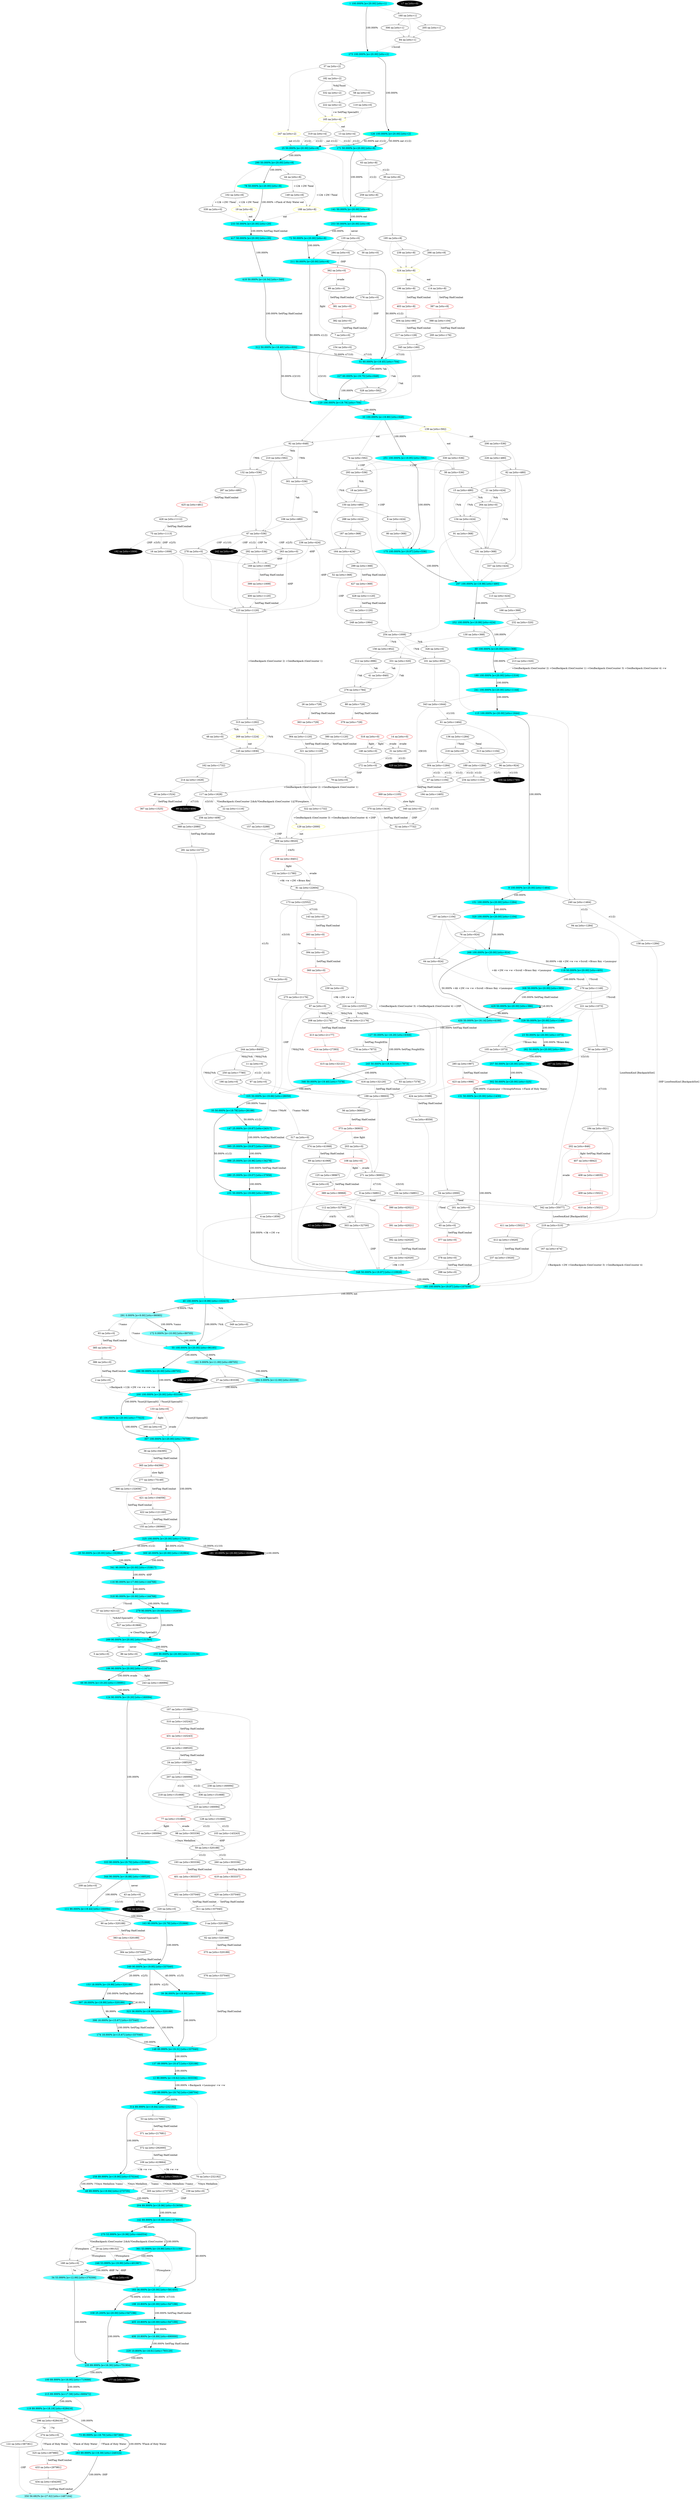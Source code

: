 digraph g {
  "A1" [style=filled fillcolor="#00ffff"label="1 100.000% [e=20.00] [stts=1]" color=grey];
  "A2" [style=filled fillcolor="white"label="2 na [stts=0]" ];
  "A3" [style=filled fillcolor="white"label="3 na [stts=320188]" ];
  "A4" [style=filled fillcolor="white"label="4 na [stts=1856]" ];
  "A5" [style=filled fillcolor="white"label="5 na [stts=0]" ];
  "A6" [style=filled fillcolor="white"label="6 na [stts=424]" ];
  "A7" [style=filled fillcolor="white"label="7 na [stts=0]" ];
  "A8" [style=filled fillcolor="#00ffff"label="8 100.000% [e=20.00] [stts=1464]" color=grey];
  "A9" [style=filled fillcolor="white"label="9 na [stts=34801]" ];
  "A10" [style=filled fillcolor="white"label="10 na [stts=160094]" ];
  "A11" [style=filled fillcolor="white"label="11 na [stts=0]" ];
  "A12" [style=filled fillcolor="#04ffff"label="12 89.999% [e=19.62] [stts=303336]" color=grey];
  "A13" [style=filled fillcolor="white"label="13 na [stts=4]" ];
  "A14" [style=filled fillcolor="white"label="14 na [stts=0]" color=red];
  "A15" [style=filled fillcolor="white"label="15 na [stts=480]" ];
  "A16" [style=filled fillcolor="white"label="16 na [stts=1008]" ];
  "A17" [style=filled fillcolor="black"label="17 na [stts=0]" style=filled fontcolor=white];
  "A18" [style=filled fillcolor="white"label="18 na [stts=0]" ];
  "A19" [style=filled fillcolor="white"label="19 na [stts=8]" color=yellow style=filled];
  "A20" [style=filled fillcolor="#00ffff"label="20 50.000% [e=20.00] [stts=162864]" color=grey];
  "A21" [style=filled fillcolor="white"label="21 na [stts=424]" ];
  "A22" [style=filled fillcolor="white"label="22 na [stts=1116]" ];
  "A23" [style=filled fillcolor="#00ffff"label="23 50.000% [e=20.00] [stts=1073]" color=grey];
  "A24" [style=filled fillcolor="white"label="24 na [stts=168520]" ];
  "A25" [style=filled fillcolor="#00ffff"label="25 50.000% [e=20.00] [stts=8]" color=grey];
  "A27" [style=filled fillcolor="white"label="27 na [stts=83339]" ];
  "A28" [style=filled fillcolor="white"label="28 na [stts=0]" ];
  "A29" [style=filled fillcolor="white"label="29 na [stts=99152]" ];
  "A30" [style=filled fillcolor="white"label="30 na [stts=0]" ];
  "A31" [style=filled fillcolor="white"label="31 na [stts=0]" ];
  "A32" [style=filled fillcolor="white"label="32 na [stts=7732]" ];
  "A33" [style=filled fillcolor="#01ffff"label="33 100.000% [e=19.90] [stts=648]" color=grey];
  "A34" [style=filled fillcolor="#59ffff"label="34 53.999% [e=12.99] [stts=376306]" color=grey];
  "A35" [style=filled fillcolor="#02ffff"label="35 50.000% [e=19.78] [stts=26188]" color=grey];
  "A37" [style=filled fillcolor="white"label="37 na [stts=2]" ];
  "A38" [style=filled fillcolor="white"label="38 na [stts=536]" ];
  "A39" [style=filled fillcolor="#00ffff"label="39 36.000% [e=19.99] [stts=320188]" color=grey];
  "A40" [style=filled fillcolor="#00ffff"label="40 100.000% [e=19.99] [stts=102415]" color=grey];
  "A41" [style=filled fillcolor="white"label="41 na [stts=840]" ];
  "A42" [style=filled fillcolor="black"label="42 na [stts=30600]" style=filled fontcolor=white];
  "A43" [style=filled fillcolor="white"label="43 na [stts=0]" ];
  "A44" [style=filled fillcolor="white"label="44 na [stts=8]" ];
  "A45" [style=filled fillcolor="#00ffff"label="45 100.000% [e=20.00] [stts=77023]" color=grey];
  "A48" [style=filled fillcolor="white"label="48 na [stts=0]" ];
  "A49" [style=filled fillcolor="#00ffff"label="49 89.999% [e=19.94] [stts=273735]" color=grey];
  "A50" [style=filled fillcolor="white"label="50 na [stts=997]" ];
  "A51" [style=filled fillcolor="#06ffff"label="51 60.000% [e=19.45] [stts=704]" color=grey];
  "A52" [style=filled fillcolor="white"label="52 na [stts=368]" ];
  "A54" [style=filled fillcolor="white"label="54 na [stts=2000]" ];
  "A55" [style=filled fillcolor="#00ffff"label="55 100.000% [e=20.00] [stts=96185]" color=grey];
  "A57" [style=filled fillcolor="white"label="57 na [stts=42112]" ];
  "A58" [style=filled fillcolor="white"label="58 na [stts=0]" ];
  "A59" [style=filled fillcolor="white"label="59 na [stts=320188]" ];
  "A60" [style=filled fillcolor="white"label="60 na [stts=21176]" ];
  "A61" [style=filled fillcolor="white"label="61 na [stts=1464]" ];
  "A63" [style=filled fillcolor="white"label="63 na [stts=8]" ];
  "A64" [style=filled fillcolor="white"label="64 na [stts=924]" ];
  "A66" [style=filled fillcolor="#0affff"label="66 90.000% [e=19.20] [stts=139991]" color=grey];
  "A67" [style=filled fillcolor="white"label="67 na [stts=536]" ];
  "A68" [style=filled fillcolor="#00ffff"label="68 100.000% [e=20.00] [stts=368]" color=grey];
  "A69" [style=filled fillcolor="white"label="69 na [stts=41068]" ];
  "A70" [style=filled fillcolor="white"label="70 na [stts=232192]" ];
  "A71" [style=filled fillcolor="white"label="71 na [stts=8559]" ];
  "A72" [style=filled fillcolor="#00ffff"label="72 50.000% [e=20.00] [stts=8]" color=grey];
  "A73" [style=filled fillcolor="#0fffff"label="73 89.999% [e=18.79] [stts=587360]" color=grey];
  "A74" [style=filled fillcolor="white"label="74 na [stts=592]" ];
  "A75" [style=filled fillcolor="white"label="75 na [stts=1113]" ];
  "A76" [style=filled fillcolor="white"label="76 na [stts=924]" ];
  "A77" [style=filled fillcolor="white"label="77 na [stts=151669]" color=red];
  "A78" [style=filled fillcolor="#00ffff"label="78 50.000% [e=20.00] [stts=8]" color=yellow];
  "A79" [style=filled fillcolor="white"label="79 na [stts=0]" ];
  "A80" [style=filled fillcolor="white"label="80 na [stts=368]" ];
  "A81" [style=filled fillcolor="white"label="81 na [stts=22604]" ];
  "A82" [style=filled fillcolor="white"label="82 na [stts=480]" ];
  "A83" [style=filled fillcolor="white"label="83 na [stts=7378]" ];
  "A84" [style=filled fillcolor="white"label="84 na [stts=1]" ];
  "A85" [style=filled fillcolor="black"label="85 na [stts=0]" style=filled fontcolor=white];
  "A86" [style=filled fillcolor="white"label="86 na [stts=0]" ];
  "A87" [style=filled fillcolor="white"label="87 na [stts=0]" ];
  "A91" [style=filled fillcolor="white"label="91 na [stts=368]" ];
  "A92" [style=filled fillcolor="white"label="92 na [stts=648]" ];
  "A94" [style=filled fillcolor="white"label="94 na [stts=1284]" ];
  "A95" [style=filled fillcolor="white"label="95 na [stts=8]" ];
  "A96" [style=filled fillcolor="white"label="96 na [stts=924]" ];
  "A97" [style=filled fillcolor="white"label="97 na [stts=0]" ];
  "A98" [style=filled fillcolor="white"label="98 na [stts=303336]" ];
  "A99" [style=filled fillcolor="black"label="99 na [stts=409]" style=filled fontcolor=white];
  "A100" [style=filled fillcolor="#26ffff"label="100 89.999% [e=16.95] [stts=710688]" color=grey];
  "A101" [style=filled fillcolor="white"label="101 na [stts=952]" ];
  "A102" [style=filled fillcolor="white"label="102 na [stts=8]" ];
  "A103" [style=filled fillcolor="white"label="103 na [stts=143243]" ];
  "A104" [style=filled fillcolor="white"label="104 na [stts=34801]" ];
  "A105" [style=filled fillcolor="white"label="105 na [stts=1073]" ];
  "A106" [style=filled fillcolor="white"label="106 na [stts=480]" ];
  "A107" [style=filled fillcolor="white"label="107 na [stts=151668]" ];
  "A108" [style=filled fillcolor="white"label="108 na [stts=0]" color=red];
  "A109" [style=filled fillcolor="white"label="109 na [stts=419664]" ];
  "A110" [style=filled fillcolor="white"label="110 na [stts=0]" ];
  "A111" [style=filled fillcolor="#07ffff"label="111 90.000% [e=19.44] [stts=160094]" color=grey];
  "A112" [style=filled fillcolor="white"label="112 na [stts=32700]" ];
  "A113" [style=filled fillcolor="white"label="113 na [stts=424]" ];
  "A115" [style=filled fillcolor="#00ffff"label="115 100.000% [e=20.00] [stts=1644]" color=grey];
  "A116" [style=filled fillcolor="#26ffff"label="116 90.000% [e=17.00] [stts=144768]" color=grey];
  "A117" [style=filled fillcolor="white"label="117 na [stts=1628]" ];
  "A118" [style=filled fillcolor="#00ffff"label="118 50.000% [e=20.00] [stts=405]" color=grey];
  "A119" [style=filled fillcolor="#17ffff"label="119 89.999% [e=18.19] [stts=628416]" color=grey];
  "A120" [style=filled fillcolor="#02ffff"label="120 100.000% [e=19.79] [stts=704]" color=grey];
  "A121" [style=filled fillcolor="white"label="121 na [stts=1120]" ];
  "A122" [style=filled fillcolor="white"label="122 na [stts=587361]" ];
  "A123" [style=filled fillcolor="white"label="123 na [stts=1120]" ];
  "A124" [style=filled fillcolor="#0affff"label="124 90.000% [e=19.20] [stts=160094]" color=grey];
  "A126" [style=filled fillcolor="#00ffff"label="126 100.000% [e=20.00] [stts=2]" color=yellow];
  "A127" [style=filled fillcolor="#15ffff"label="127 50.000% [e=18.29] [stts=8368]" color=grey];
  "A128" [style=filled fillcolor="white"label="128 na [stts=151668]" ];
  "A129" [style=filled fillcolor="white"label="129 na [stts=2000]" color=yellow style=filled];
  "A130" [style=filled fillcolor="white"label="130 na [stts=368]" ];
  "A131" [style=filled fillcolor="#00ffff"label="131 50.000% [e=20.00] [stts=1430]" color=grey];
  "A132" [style=filled fillcolor="white"label="132 na [stts=536]" ];
  "A133" [style=filled fillcolor="white"label="133 na [stts=0]" color=red];
  "A134" [style=filled fillcolor="white"label="134 na [stts=424]" ];
  "A135" [style=filled fillcolor="white"label="135 na [stts=0]" ];
  "A136" [style=filled fillcolor="white"label="136 na [stts=1284]" ];
  "A137" [style=filled fillcolor="#06ffff"label="137 89.999% [e=19.47] [stts=320188]" color=grey];
  "A138" [style=filled fillcolor="white"label="138 na [stts=8401]" color=red];
  "A139" [style=filled fillcolor="white"label="139 na [stts=592]" color=yellow];
  "A140" [style=filled fillcolor="#03ffff"label="140 89.999% [e=19.74] [stts=246704]" color=grey];
  "A141" [style=filled fillcolor="#00ffff"label="141 50.000% [e=20.00] [stts=8]" color=yellow];
  "A142" [style=filled fillcolor="#00ffff"label="142 89.999% [e=19.98] [stts=478806]" color=grey];
  "A144" [style=filled fillcolor="black"label="144 na [stts=83340]" style=filled fontcolor=white];
  "A145" [style=filled fillcolor="white"label="145 na [stts=1836]" ];
  "A146" [style=filled fillcolor="white"label="146 na [stts=0]" ];
  "A148" [style=filled fillcolor="#08ffff"label="148 89.999% [e=19.31] [stts=337040]" color=grey];
  "A149" [style=filled fillcolor="white"label="149 na [stts=8]" ];
  "A150" [style=filled fillcolor="white"label="150 na [stts=480]" ];
  "A151" [style=filled fillcolor="#00ffff"label="151 100.000% [e=20.00] [stts=1284]" color=grey];
  "A152" [style=filled fillcolor="white"label="152 na [stts=11780]" ];
  "A154" [style=filled fillcolor="white"label="154 na [stts=0]" ];
  "A155" [style=filled fillcolor="white"label="155 na [stts=180960]" ];
  "A156" [style=filled fillcolor="white"label="156 na [stts=952]" ];
  "A157" [style=filled fillcolor="white"label="157 na [stts=3288]" ];
  "A158" [style=filled fillcolor="white"label="158 na [stts=1284]" ];
  "A159" [style=filled fillcolor="white"label="159 na [stts=0]" ];
  "A160" [style=filled fillcolor="white"label="160 na [stts=1]" ];
  "A161" [style=filled fillcolor="#72ffff"label="161 0.000% [e=11.00] [stts=89705]" color=grey];
  "A162" [style=filled fillcolor="white"label="162 na [stts=1732]" ];
  "A163" [style=filled fillcolor="#02ffff"label="163 90.000% [e=19.79] [stts=151668]" color=grey];
  "A164" [style=filled fillcolor="white"label="164 na [stts=424]" ];
  "A165" [style=filled fillcolor="white"label="165 na [stts=4]" color=yellow style=filled];
  "A166" [style=filled fillcolor="white"label="166 na [stts=368]" ];
  "A167" [style=filled fillcolor="white"label="167 na [stts=474]" ];
  "A168" [style=filled fillcolor="white"label="168 na [stts=0]" ];
  "A170" [style=filled fillcolor="white"label="170 na [stts=1149]" ];
  "A171" [style=filled fillcolor="#00ffff"label="171 50.000% [e=20.00] [stts=8]" color=grey];
  "A172" [style=filled fillcolor="#7fffff"label="172 0.000% [e=10.00] [stts=89705]" color=grey];
  "A173" [style=filled fillcolor="white"label="173 na [stts=22552]" ];
  "A174" [style=filled fillcolor="#37ffff"label="174 18.000% [e=15.67] [stts=337040]" color=grey];
  "A175" [style=filled fillcolor="#00ffff"label="175 100.000% [e=19.97] [stts=536]" color=grey];
  "A176" [style=filled fillcolor="white"label="176 na [stts=0]" ];
  "A177" [style=filled fillcolor="black"label="177 na [stts=710689]" style=filled fontcolor=white];
  "A178" [style=filled fillcolor="white"label="178 na [stts=7873]" ];
  "A179" [style=filled fillcolor="white"label="179 na [stts=0]" ];
  "A180" [style=filled fillcolor="#00ffff"label="180 100.000% [e=20.00] [stts=1316]" color=grey];
  "A181" [style=filled fillcolor="black"label="181 10.000% [e=20.00] [stts=162865]" style=filled fontcolor=white];
  "A182" [style=filled fillcolor="white"label="182 na [stts=2]" ];
  "A183" [style=filled fillcolor="#00ffff"label="183 36.000% [e=20.00] [stts=581450]" color=grey];
  "A184" [style=filled fillcolor="white"label="184 na [stts=921]" ];
  "A185" [style=filled fillcolor="#00ffff"label="185 100.000% [e=19.97] [stts=107039]" color=yellow style=filled];
  "A186" [style=filled fillcolor="#00ffff"label="186 90.000% [e=20.00] [stts=114714]" color=red];
  "A187" [style=filled fillcolor="white"label="187 na [stts=368]" ];
  "A188" [style=filled fillcolor="white"label="188 na [stts=8]" color=yellow];
  "A189" [style=filled fillcolor="white"label="189 na [stts=1284]" ];
  "A190" [style=filled fillcolor="white"label="190 na [stts=0]" ];
  "A191" [style=filled fillcolor="white"label="191 na [stts=368]" ];
  "A192" [style=filled fillcolor="black"label="192 na [stts=1009]" style=filled fontcolor=white];
  "A194" [style=filled fillcolor="white"label="194 na [stts=1465]" ];
  "A195" [style=filled fillcolor="white"label="195 na [stts=8]" ];
  "A197" [style=filled fillcolor="white"label="197 na [stts=1104]" ];
  "A199" [style=filled fillcolor="white"label="199 na [stts=39003]" ];
  "A200" [style=filled fillcolor="#00ffff"label="200 100.000% [e=20.00] [stts=83339]" color=grey];
  "A201" [style=filled fillcolor="white"label="201 na [stts=0]" ];
  "A203" [style=filled fillcolor="white"label="203 na [stts=0]" ];
  "A204" [style=filled fillcolor="#00ffff"label="204 89.999% [e=19.96] [stts=513058]" color=yellow];
  "A205" [style=filled fillcolor="white"label="205 na [stts=1]" ];
  "A206" [style=filled fillcolor="white"label="206 na [stts=536]" ];
  "A207" [style=filled fillcolor="white"label="207 na [stts=160094]" ];
  "A209" [style=filled fillcolor="white"label="209 na [stts=0]" ];
  "A210" [style=filled fillcolor="white"label="210 na [stts=592]" ];
  "A211" [style=filled fillcolor="#00ffff"label="211 50.000% [e=20.00] [stts=8]" color=grey];
  "A212" [style=filled fillcolor="white"label="212 na [stts=896]" ];
  "A213" [style=filled fillcolor="white"label="213 na [stts=320]" ];
  "A214" [style=filled fillcolor="white"label="214 na [stts=1628]" ];
  "A215" [style=filled fillcolor="#1effff"label="215 89.999% [e=17.58] [stts=669472]" color=grey];
  "A216" [style=filled fillcolor="white"label="216 na [stts=0]" ];
  "A217" [style=filled fillcolor="white"label="217 na [stts=128]" ];
  "A218" [style=filled fillcolor="white"label="218 na [stts=151668]" ];
  "A219" [style=filled fillcolor="white"label="219 na [stts=510]" ];
  "A220" [style=filled fillcolor="white"label="220 na [stts=0]" ];
  "A221" [style=filled fillcolor="white"label="221 na [stts=1073]" ];
  "A222" [style=filled fillcolor="white"label="222 na [stts=2]" ];
  "A223" [style=filled fillcolor="white"label="223 na [stts=160094]" ];
  "A224" [style=filled fillcolor="white"label="224 na [stts=22552]" ];
  "A225" [style=filled fillcolor="#00ffff"label="225 100.000% [e=20.00] [stts=171912]" color=grey];
  "A226" [style=filled fillcolor="white"label="226 na [stts=480]" ];
  "A227" [style=filled fillcolor="#03ffff"label="227 60.000% [e=19.75] [stts=648]" color=grey];
  "A228" [style=filled fillcolor="#00ffff"label="228 50.000% [e=20.00] [stts=1149]" color=grey];
  "A229" [style=filled fillcolor="#11ffff"label="229 10.800% [e=18.61] [stts=793120]" color=grey];
  "A230" [style=filled fillcolor="white"label="230 na [stts=0]" ];
  "A231" [style=filled fillcolor="#03ffff"label="231 50.000% [e=19.69] [stts=35857]" color=grey];
  "A232" [style=filled fillcolor="white"label="232 na [stts=320]" ];
  "A234" [style=filled fillcolor="white"label="234 na [stts=1104]" ];
  "A235" [style=filled fillcolor="#2fffff"label="235 89.999% [e=16.30] [stts=751904]" color=grey];
  "A236" [style=filled fillcolor="white"label="236 na [stts=424]" ];
  "A237" [style=filled fillcolor="white"label="237 na [stts=15020]" ];
  "A238" [style=filled fillcolor="white"label="238 na [stts=160094]" ];
  "A239" [style=filled fillcolor="white"label="239 na [stts=8]" ];
  "A240" [style=filled fillcolor="white"label="240 na [stts=1464]" ];
  "A241" [style=filled fillcolor="#00ffff"label="241 100.000% [e=20.00] [stts=1144]" color=grey];
  "A242" [style=filled fillcolor="black"label="242 na [stts=0]" style=filled fontcolor=white];
  "A243" [style=filled fillcolor="white"label="243 na [stts=160094]" ];
  "A244" [style=filled fillcolor="white"label="244 na [stts=8400]" ];
  "A245" [style=filled fillcolor="#0dffff"label="245 50.000% [e=18.92] [stts=7873]" color=grey];
  "A246" [style=filled fillcolor="#00ffff"label="246 53.999% [e=19.99] [stts=401987]" color=grey];
  "A247" [style=filled fillcolor="white"label="247 na [stts=2]" color=yellow];
  "A248" [style=filled fillcolor="white"label="248 na [stts=1064]" ];
  "A249" [style=filled fillcolor="#00ffff"label="249 90.000% [e=19.95] [stts=337040]" color=grey];
  "A250" [style=filled fillcolor="white"label="250 na [stts=7780]" ];
  "A251" [style=filled fillcolor="#00ffff"label="251 100.000% [e=19.95] [stts=592]" color=grey];
  "A252" [style=filled fillcolor="#00ffff"label="252 100.000% [e=19.99] [stts=424]" color=grey];
  "A253" [style=filled fillcolor="#00ffff"label="253 50.000% [e=20.00] [stts=8]" color=grey];
  "A254" [style=filled fillcolor="white"label="254 na [stts=1008]" ];
  "A255" [style=filled fillcolor="#00ffff"label="255 90.000% [e=20.00] [stts=123139]" color=grey];
  "A256" [style=filled fillcolor="white"label="256 na [stts=408]" ];
  "A257" [style=filled fillcolor="#00ffff"label="257 50.000% [e=20.00] [stts=345]" color=grey];
  "A258" [style=filled fillcolor="#01ffff"label="258 89.999% [e=19.90] [stts=570244]" color=grey];
  "A259" [style=filled fillcolor="white"label="259 na [stts=8]" ];
  "A261" [style=filled fillcolor="white"label="261 na [stts=42020]" ];
  "A262" [style=filled fillcolor="black"label="262 na [stts=0]" style=filled fontcolor=white];
  "A263" [style=filled fillcolor="white"label="263 na [stts=0]" ];
  "A264" [style=filled fillcolor="white"label="264 na [stts=0]" ];
  "A265" [style=filled fillcolor="white"label="265 na [stts=0]" ];
  "A266" [style=filled fillcolor="white"label="266 na [stts=8]" ];
  "A267" [style=filled fillcolor="black"label="267 na [stts=998]" style=filled fontcolor=white];
  "A268" [style=filled fillcolor="#00ffff"label="268 100.000% [e=20.00] [stts=924]" color=grey];
  "A269" [style=filled fillcolor="white"label="269 na [stts=1224]" color=yellow style=filled];
  "A270" [style=filled fillcolor="#00ffff"label="270 53.999% [e=19.98] [stts=444554]" color=grey];
  "A271" [style=filled fillcolor="white"label="271 na [stts=36902]" ];
  "A272" [style=filled fillcolor="white"label="272 na [stts=0]" ];
  "A273" [style=filled fillcolor="#00ffff"label="273 100.000% [e=20.00] [stts=2]" color=grey];
  "A274" [style=filled fillcolor="white"label="274 na [stts=0]" ];
  "A275" [style=filled fillcolor="white"label="275 na [stts=21176]" ];
  "A276" [style=filled fillcolor="white"label="276 na [stts=784]" ];
  "A278" [style=filled fillcolor="white"label="278 na [stts=0]" ];
  "A279" [style=filled fillcolor="#0cffff"label="279 90.000% [e=19.00] [stts=102656]" color=grey];
  "A280" [style=filled fillcolor="#0bffff"label="280 25.000% [e=19.07] [stts=37958]" color=grey];
  "A281" [style=filled fillcolor="white"label="281 na [stts=2272]" ];
  "A282" [style=filled fillcolor="#00ffff"label="282 50.000% [e=20.00] [stts=365]" color=grey];
  "A283" [style=filled fillcolor="#07ffff"label="283 89.999% [e=19.39] [stts=248324]" color=grey];
  "A284" [style=filled fillcolor="white"label="284 na [stts=0]" ];
  "A286" [style=filled fillcolor="#00ffff"label="286 99.999% [e=20.00] [stts=89705]" color=grey];
  "A288" [style=filled fillcolor="white"label="288 na [stts=424]" ];
  "A289" [style=filled fillcolor="#00ffff"label="289 90.000% [e=20.00] [stts=131565]" color=grey];
  "A290" [style=filled fillcolor="#00ffff"label="290 50.000% [e=20.00] [stts=8]" color=grey];
  "A291" [style=filled fillcolor="#8cffff"label="291 0.000% [e=9.00] [stts=96085]" color=grey];
  "A292" [style=filled fillcolor="white"label="292 na [stts=536]" ];
  "A293" [style=filled fillcolor="white"label="293 na [stts=536]" ];
  "A294" [style=filled fillcolor="#66ffff"label="294 0.000% [e=12.00] [stts=83339]" color=grey];
  "A295" [style=filled fillcolor="white"label="295 na [stts=176]" ];
  "A296" [style=filled fillcolor="white"label="296 na [stts=628416]" ];
  "A297" [style=filled fillcolor="#00ffff"label="297 100.000% [e=19.98] [stts=480]" color=grey];
  "A298" [style=filled fillcolor="white"label="298 na [stts=0]" ];
  "A300" [style=filled fillcolor="#00ffff"label="300 40.000% [e=20.00] [stts=162864]" color=grey];
  "A301" [style=filled fillcolor="white"label="301 na [stts=536]" ];
  "A302" [style=filled fillcolor="#00ffff"label="302 50.000% [e=20.00] [stts=325]" color=grey];
  "A303" [style=filled fillcolor="white"label="303 na [stts=32700]" ];
  "A304" [style=filled fillcolor="white"label="304 na [stts=1284]" ];
  "A305" [style=filled fillcolor="white"label="305 na [stts=273735]" ];
  "A306" [style=filled fillcolor="white"label="306 na [stts=1]" ];
  "A307" [style=filled fillcolor="#00ffff"label="307 100.000% [e=20.00] [stts=70709]" color=grey];
  "A309" [style=filled fillcolor="white"label="309 na [stts=9020]" ];
  "A311" [style=filled fillcolor="white"label="311 na [stts=337040]" ];
  "A312" [style=filled fillcolor="#14ffff"label="312 50.000% [e=18.40] [stts=600]" color=grey];
  "A313" [style=filled fillcolor="white"label="313 na [stts=1104]" ];
  "A314" [style=filled fillcolor="#02ffff"label="314 89.999% [e=19.84] [stts=232192]" color=grey];
  "A315" [style=filled fillcolor="white"label="315 na [stts=1292]" ];
  "A316" [style=filled fillcolor="white"label="316 na [stts=0]" color=red];
  "A317" [style=filled fillcolor="white"label="317 na [stts=0]" ];
  "A318" [style=filled fillcolor="#19ffff"label="318 90.000% [e=18.00] [stts=144768]" color=grey];
  "A319" [style=filled fillcolor="white"label="319 na [stts=4]" ];
  "A320" [style=filled fillcolor="#00ffff"label="320 100.000% [e=20.00] [stts=1104]" color=grey];
  "A321" [style=filled fillcolor="white"label="321 na [stts=1120]" ];
  "A322" [style=filled fillcolor="white"label="322 na [stts=1732]" ];
  "A323" [style=filled fillcolor="#00ffff"label="323 36.000% [e=19.99] [stts=320188]" color=grey];
  "A324" [style=filled fillcolor="white"label="324 na [stts=8]" color=yellow];
  "A326" [style=filled fillcolor="white"label="326 na [stts=0]" ];
  "A327" [style=filled fillcolor="white"label="327 na [stts=61968]" ];
  "A328" [style=filled fillcolor="white"label="328 na [stts=592]" ];
  "A329" [style=filled fillcolor="black"label="329 na [stts=0]" style=filled fontcolor=white];
  "A330" [style=filled fillcolor="white"label="330 na [stts=536]" ];
  "A331" [style=filled fillcolor="white"label="331 na [stts=320]" ];
  "A332" [style=filled fillcolor="white"label="332 na [stts=2]" ];
  "A333" [style=filled fillcolor="#03ffff"label="333 90.000% [e=19.70] [stts=151668]" color=grey];
  "A334" [style=filled fillcolor="black"label="334 na [stts=745]" style=filled fontcolor=white];
  "A335" [style=filled fillcolor="#04ffff"label="335 50.000% [e=19.66] [stts=28059]" color=grey];
  "A336" [style=filled fillcolor="white"label="336 na [stts=151668]" ];
  "A337" [style=filled fillcolor="white"label="337 na [stts=424]" ];
  "A338" [style=filled fillcolor="#00ffff"label="338 25.200% [e=20.00] [stts=547198]" color=grey];
  "A339" [style=filled fillcolor="white"label="339 na [stts=0]" ];
  "A340" [style=filled fillcolor="white"label="340 na [stts=0]" ];
  "A341" [style=filled fillcolor="#00ffff"label="341 90.000% [e=20.00] [stts=153817]" color=grey];
  "A342" [style=filled fillcolor="white"label="342 na [stts=35077]" ];
  "A343" [style=filled fillcolor="white"label="343 na [stts=1644]" ];
  "A344" [style=filled fillcolor="#0effff"label="344 90.000% [e=18.88] [stts=168520]" color=grey];
  "A345" [style=filled fillcolor="white"label="345 na [stts=160]" ];
  "A346" [style=filled fillcolor="#07ffff"label="346 50.000% [e=19.40] [stts=7378]" color=grey];
  "A347" [style=filled fillcolor="black"label="347 na [stts=396815]" style=filled fontcolor=white];
  "A348" [style=filled fillcolor="#01ffff"label="348 50.000% [e=19.87] [stts=110928]" color=grey];
  "A349" [style=filled fillcolor="white"label="349 na [stts=0]" ];
  "A350" [style=filled fillcolor="#9fffff"label="350 56.682% [e=27.62] [stts=1487164]" color=grey];
  "A360" [style=filled fillcolor="white"label="360 na [stts=0]" color=red];
  "A361" [style=filled fillcolor="#00ffff"label="361 53.999% [e=19.99] [stts=311150]" color=grey];
  "A362" [style=filled fillcolor="white"label="362 na [stts=0]" color=red];
  "A26" [style=filled fillcolor="white"label="26 na [stts=728]" ];
  "A363" [style=filled fillcolor="white"label="363 na [stts=729]" color=red];
  "A364" [style=filled fillcolor="white"label="364 na [stts=1120]" ];
  "A36" [style=filled fillcolor="white"label="36 na [stts=64395]" ];
  "A365" [style=filled fillcolor="white"label="365 na [stts=64396]" color=red];
  "A366" [style=filled fillcolor="white"label="366 na [stts=132656]" ];
  "A46" [style=filled fillcolor="white"label="46 na [stts=1524]" ];
  "A367" [style=filled fillcolor="white"label="367 na [stts=1525]" color=red];
  "A368" [style=filled fillcolor="white"label="368 na [stts=2080]" ];
  "A47" [style=filled fillcolor="white"label="47 na [stts=1104]" ];
  "A369" [style=filled fillcolor="white"label="369 na [stts=1105]" color=red];
  "A370" [style=filled fillcolor="white"label="370 na [stts=3416]" ];
  "A53" [style=filled fillcolor="white"label="53 na [stts=217680]" ];
  "A371" [style=filled fillcolor="white"label="371 na [stts=217681]" color=red];
  "A372" [style=filled fillcolor="white"label="372 na [stts=292000]" ];
  "A56" [style=filled fillcolor="white"label="56 na [stts=36902]" ];
  "A373" [style=filled fillcolor="white"label="373 na [stts=36903]" color=red];
  "A374" [style=filled fillcolor="white"label="374 na [stts=41068]" ];
  "A62" [style=filled fillcolor="white"label="62 na [stts=320188]" ];
  "A375" [style=filled fillcolor="white"label="375 na [stts=320189]" color=red];
  "A376" [style=filled fillcolor="white"label="376 na [stts=337040]" ];
  "A65" [style=filled fillcolor="white"label="65 na [stts=0]" ];
  "A377" [style=filled fillcolor="white"label="377 na [stts=0]" color=red];
  "A378" [style=filled fillcolor="white"label="378 na [stts=0]" ];
  "A88" [style=filled fillcolor="white"label="88 na [stts=728]" ];
  "A379" [style=filled fillcolor="white"label="379 na [stts=729]" color=red];
  "A380" [style=filled fillcolor="white"label="380 na [stts=1120]" ];
  "A89" [style=filled fillcolor="white"label="89 na [stts=0]" ];
  "A381" [style=filled fillcolor="white"label="381 na [stts=0]" color=red];
  "A382" [style=filled fillcolor="white"label="382 na [stts=0]" ];
  "A90" [style=filled fillcolor="white"label="90 na [stts=320188]" ];
  "A383" [style=filled fillcolor="white"label="383 na [stts=320189]" color=red];
  "A384" [style=filled fillcolor="white"label="384 na [stts=337040]" ];
  "A93" [style=filled fillcolor="white"label="93 na [stts=0]" ];
  "A385" [style=filled fillcolor="white"label="385 na [stts=0]" color=red];
  "A386" [style=filled fillcolor="white"label="386 na [stts=0]" ];
  "A114" [style=filled fillcolor="white"label="114 na [stts=8]" ];
  "A387" [style=filled fillcolor="white"label="387 na [stts=8]" color=red];
  "A388" [style=filled fillcolor="white"label="388 na [stts=104]" ];
  "A125" [style=filled fillcolor="white"label="125 na [stts=38967]" ];
  "A389" [style=filled fillcolor="white"label="389 na [stts=38968]" color=red];
  "A390" [style=filled fillcolor="white"label="390 na [stts=42021]" color=red];
  "A391" [style=filled fillcolor="white"label="391 na [stts=42021]" color=red];
  "A392" [style=filled fillcolor="white"label="392 na [stts=42020]" ];
  "A143" [style=filled fillcolor="white"label="143 na [stts=0]" ];
  "A393" [style=filled fillcolor="white"label="393 na [stts=0]" color=red];
  "A394" [style=filled fillcolor="white"label="394 na [stts=0]" ];
  "A147" [style=filled fillcolor="#01ffff"label="147 25.000% [e=19.87] [stts=24317]" color=grey];
  "A395" [style=filled fillcolor="#01ffff"label="395 25.000% [e=19.87] [stts=24318]" color=red];
  "A396" [style=filled fillcolor="#0dffff"label="396 25.000% [e=18.96] [stts=34278]" color=grey];
  "A153" [style=filled fillcolor="#00ffff"label="153 18.000% [e=19.99] [stts=320188]" color=grey];
  "A397" [style=filled fillcolor="#00ffff"label="397 18.000% [e=19.99] [stts=320189]" color=red];
  "A398" [style=filled fillcolor="#37ffff"label="398 18.000% [e=15.67] [stts=337040]" color=grey];
  "A169" [style=filled fillcolor="white"label="169 na [stts=1008]" ];
  "A399" [style=filled fillcolor="white"label="399 na [stts=1009]" color=red];
  "A400" [style=filled fillcolor="white"label="400 na [stts=1120]" ];
  "A193" [style=filled fillcolor="white"label="193 na [stts=303336]" ];
  "A401" [style=filled fillcolor="white"label="401 na [stts=303337]" color=red];
  "A402" [style=filled fillcolor="white"label="402 na [stts=337040]" ];
  "A196" [style=filled fillcolor="white"label="196 na [stts=8]" ];
  "A403" [style=filled fillcolor="white"label="403 na [stts=8]" color=red];
  "A404" [style=filled fillcolor="white"label="404 na [stts=80]" ];
  "A198" [style=filled fillcolor="#00ffff"label="198 10.800% [e=20.00] [stts=547198]" color=grey];
  "A405" [style=filled fillcolor="#00ffff"label="405 10.800% [e=20.00] [stts=547199]" color=red];
  "A406" [style=filled fillcolor="#27ffff"label="406 10.800% [e=16.89] [stts=690000]" color=grey];
  "A202" [style=filled fillcolor="white"label="202 na [stts=846]" color=red];
  "A407" [style=filled fillcolor="white"label="407 na [stts=6842]" color=red];
  "A408" [style=filled fillcolor="white"label="408 na [stts=14835]" color=red];
  "A409" [style=filled fillcolor="white"label="409 na [stts=15021]" color=red];
  "A410" [style=filled fillcolor="white"label="410 na [stts=15021]" color=red];
  "A411" [style=filled fillcolor="white"label="411 na [stts=15021]" color=red];
  "A412" [style=filled fillcolor="white"label="412 na [stts=15020]" ];
  "A208" [style=filled fillcolor="white"label="208 na [stts=21176]" ];
  "A413" [style=filled fillcolor="white"label="413 na [stts=21177]" color=red];
  "A414" [style=filled fillcolor="white"label="414 na [stts=27393]" color=red];
  "A415" [style=filled fillcolor="white"label="415 na [stts=32121]" color=red];
  "A416" [style=filled fillcolor="white"label="416 na [stts=32120]" ];
  "A233" [style=filled fillcolor="#00ffff"label="233 50.000% [e=20.00] [stts=20]" color=grey];
  "A417" [style=filled fillcolor="#00ffff"label="417 50.000% [e=20.00] [stts=20]" color=red];
  "A418" [style=filled fillcolor="#2cffff"label="418 50.000% [e=16.54] [stts=340]" color=grey];
  "A260" [style=filled fillcolor="white"label="260 na [stts=303336]" ];
  "A419" [style=filled fillcolor="white"label="419 na [stts=303337]" color=red];
  "A420" [style=filled fillcolor="white"label="420 na [stts=337040]" ];
  "A277" [style=filled fillcolor="white"label="277 na [stts=75149]" ];
  "A421" [style=filled fillcolor="white"label="421 na [stts=104056]" color=red];
  "A422" [style=filled fillcolor="white"label="422 na [stts=121160]" ];
  "A285" [style=filled fillcolor="white"label="285 na [stts=997]" ];
  "A423" [style=filled fillcolor="white"label="423 na [stts=998]" color=red];
  "A424" [style=filled fillcolor="white"label="424 na [stts=5589]" ];
  "A287" [style=filled fillcolor="white"label="287 na [stts=480]" ];
  "A425" [style=filled fillcolor="white"label="425 na [stts=481]" color=red];
  "A426" [style=filled fillcolor="white"label="426 na [stts=1112]" ];
  "A299" [style=filled fillcolor="white"label="299 na [stts=368]" ];
  "A427" [style=filled fillcolor="white"label="427 na [stts=369]" color=red];
  "A428" [style=filled fillcolor="white"label="428 na [stts=1120]" ];
  "A308" [style=filled fillcolor="#00ffff"label="308 50.000% [e=20.00] [stts=385]" color=grey];
  "A429" [style=filled fillcolor="#00ffff"label="429 50.000% [e=20.00] [stts=386]" color=red];
  "A430" [style=filled fillcolor="#31ffff"label="430 50.000% [e=16.14] [stts=4100]" color=grey];
  "A310" [style=filled fillcolor="white"label="310 na [stts=143242]" ];
  "A431" [style=filled fillcolor="white"label="431 na [stts=143243]" color=red];
  "A432" [style=filled fillcolor="white"label="432 na [stts=168520]" ];
  "A325" [style=filled fillcolor="white"label="325 na [stts=297980]" ];
  "A433" [style=filled fillcolor="white"label="433 na [stts=297981]" color=red];
  "A434" [style=filled fillcolor="white"label="434 na [stts=454200]" ];
  A1 -> A160 [label="" color=darkgrey];
  A2 -> A200 [label=" +Backpack +12$ +2M +w +w +w +w" color=darkgrey];
  A3 -> A62 [label=" -1HP" color=darkgrey];
  A4 -> A40 [label="" color=darkgrey];
  A5 -> A186 [label="" color=darkgrey];
  A6 -> A80 [label="" color=darkgrey];
  A6 -> A175 [label="" color=darkgrey];
  A7 -> A154 [label="" color=darkgrey];
  A8 -> A240 [label="" color=darkgrey];
  A9 -> A112 [label="" color=darkgrey];
  A9 -> A342 [label="" color=darkgrey];
  A10 -> A59 [label=" +Onyx Medallion" color=darkgrey];
  A11 -> A97 [label=" r(1/2)" color=darkgrey];
  A11 -> A190 [label=" r(1/2)" color=darkgrey];
  A13 -> A25 [label=" r(1/2)" color=darkgrey];
  A13 -> A171 [label=" r(1/2)" color=darkgrey];
  A14 -> A31 [label=" evade" color=darkgrey];
  A14 -> A146 [label=" fight" color=darkgrey];
  A15 -> A134 [label=" !?trk" color=darkgrey];
  A15 -> A264 [label=" ?trk" color=darkgrey];
  A16 -> A123 [label="" color=darkgrey];
  A16 -> A169 [label="" color=darkgrey];
  A18 -> A150 [label="" color=darkgrey];
  A19 -> A233 [label=" eat" color=darkgrey];
  A21 -> A134 [label=" !?trk" color=darkgrey];
  A21 -> A191 [label=" !?trk" color=darkgrey];
  A21 -> A264 [label=" ?trk" color=darkgrey];
  A22 -> A157 [label="" color=darkgrey];
  A23 -> A105 [label=" !?Brass Key" color=darkgrey];
  A24 -> A207 [label="" color=darkgrey];
  A24 -> A223 [label="" color=darkgrey];
  A24 -> A238 [label=" ?heal" color=darkgrey];
  A25 -> A141 [label="" color=darkgrey];
  A26 -> A363 [label=" SetFlag HadCombat" color=darkgrey];
  A27 -> A200 [label="" color=darkgrey];
  A28 -> A348 [label="" color=darkgrey];
  A29 -> A168 [label=" ?Firesphere" color=darkgrey];
  A29 -> A183 [label=" !?Firesphere" color=darkgrey];
  A29 -> A246 [label=" !?Firesphere" color=darkgrey];
  A30 -> A176 [label="" color=darkgrey];
  A31 -> A272 [label=" r(1/2)" color=darkgrey];
  A31 -> A329 [label=" r(1/2)" color=darkgrey];
  A32 -> A309 [label="" color=darkgrey];
  A33 -> A74 [label="" color=darkgrey];
  A33 -> A139 [label="" color=darkgrey];
  A34 -> A183 [label="" color=darkgrey];
  A36 -> A365 [label=" SetFlag HadCombat" color=darkgrey];
  A37 -> A182 [label="" color=darkgrey];
  A37 -> A247 [label="" color=darkgrey];
  A38 -> A15 [label="" color=darkgrey];
  A38 -> A297 [label="" color=darkgrey];
  A40 -> A349 [label=" ?trk" color=darkgrey];
  A41 -> A276 [label="" color=darkgrey];
  A43 -> A111 [label="  r(3/10)" color=darkgrey];
  A43 -> A262 [label="  r(7/10)" color=darkgrey];
  A44 -> A149 [label=" +12$ +2M ?heal" color=darkgrey];
  A44 -> A188 [label=" +12$ +2M !?heal" color=darkgrey];
  A46 -> A367 [label=" SetFlag HadCombat" color=darkgrey];
  A47 -> A369 [label=" SetFlag HadCombat" color=darkgrey];
  A48 -> A145 [label="" color=darkgrey];
  A50 -> A184 [label=" r(7/10)" color=darkgrey];
  A50 -> A267 [label=" r(3/10)" color=darkgrey];
  A51 -> A120 [label=" !?ak" color=darkgrey];
  A51 -> A328 [label=" !?ak" color=darkgrey];
  A52 -> A248 [label=" -1HP" color=darkgrey];
  A53 -> A371 [label=" SetFlag HadCombat" color=darkgrey];
  A54 -> A4 [label=" ?heal" color=darkgrey];
  A54 -> A65 [label=" !?heal" color=darkgrey];
  A54 -> A201 [label=" !?heal" color=darkgrey];
  A56 -> A373 [label=" SetFlag HadCombat" color=darkgrey];
  A57 -> A289 [label=" " color=darkgrey];
  A57 -> A327 [label=" ?w&&f:Special01" color=darkgrey];
  A58 -> A110 [label="" color=darkgrey];
  A58 -> A222 [label="" color=darkgrey];
  A59 -> A193 [label=" r(1/2)" color=darkgrey];
  A59 -> A260 [label=" r(1/2)" color=darkgrey];
  A60 -> A199 [label="" color=darkgrey];
  A61 -> A136 [label="" color=darkgrey];
  A61 -> A189 [label="" color=darkgrey];
  A61 -> A304 [label="" color=darkgrey];
  A62 -> A375 [label=" SetFlag HadCombat" color=darkgrey];
  A63 -> A95 [label=" r(1/2)" color=darkgrey];
  A63 -> A259 [label=" r(1/2)" color=darkgrey];
  A64 -> A170 [label="" color=darkgrey];
  A64 -> A228 [label="" color=darkgrey];
  A65 -> A377 [label=" SetFlag HadCombat" color=darkgrey];
  A67 -> A242 [label=" -1HP  r(1/2)" color=darkgrey];
  A67 -> A263 [label=" -1HP  r(2/5)" color=darkgrey];
  A67 -> A278 [label=" -1HP  r(1/10)" color=darkgrey];
  A67 -> A292 [label=" -1HP ?w" color=darkgrey];
  A68 -> A213 [label="" color=darkgrey];
  A69 -> A125 [label="" color=darkgrey];
  A69 -> A348 [label="" color=darkgrey];
  A70 -> A49 [label=" ?camo" color=darkgrey];
  A70 -> A159 [label=" " color=darkgrey];
  A70 -> A305 [label=" ?Onyx Medallion" color=darkgrey];
  A71 -> A348 [label="" color=darkgrey];
  A73 -> A325 [label=" !?Flask of Holy Water" color=darkgrey];
  A74 -> A38 [label=" +1HP" color=darkgrey];
  A74 -> A175 [label=" +1HP" color=darkgrey];
  A74 -> A293 [label=" +1HP" color=darkgrey];
  A75 -> A16 [label=" -2HP  r(2/5)" color=darkgrey];
  A75 -> A192 [label=" -2HP  r(3/5)" color=darkgrey];
  A76 -> A64 [label="" color=darkgrey];
  A76 -> A268 [label="" color=darkgrey];
  A77 -> A10 [label=" fight" color=darkgrey];
  A77 -> A98 [label=" evade" color=darkgrey];
  A79 -> A117 [label=" +GenBackpack (GenCounter 2) +GenBackpack (GenCounter 1)" color=darkgrey];
  A80 -> A175 [label="" color=darkgrey];
  A81 -> A173 [label="" color=darkgrey];
  A81 -> A224 [label="" color=darkgrey];
  A82 -> A15 [label="" color=darkgrey];
  A82 -> A297 [label="" color=darkgrey];
  A82 -> A337 [label="" color=darkgrey];
  A83 -> A199 [label="" color=darkgrey];
  A84 -> A273 [label=" +Scroll" color=darkgrey];
  A86 -> A186 [label="" color=darkgrey];
  A87 -> A60 [label=" ?6th||?trk" color=darkgrey];
  A87 -> A199 [label=" !?6th||?trk" color=darkgrey];
  A87 -> A208 [label=" !?6th||?trk" color=darkgrey];
  A88 -> A379 [label=" SetFlag HadCombat" color=darkgrey];
  A89 -> A381 [label=" SetFlag HadCombat" color=darkgrey];
  A90 -> A383 [label=" SetFlag HadCombat" color=darkgrey];
  A91 -> A191 [label="" color=darkgrey];
  A91 -> A254 [label="" color=darkgrey];
  A92 -> A132 [label=" !?6th" color=darkgrey];
  A92 -> A210 [label=" ?6th" color=darkgrey];
  A92 -> A301 [label=" !?6th" color=darkgrey];
  A93 -> A385 [label=" SetFlag HadCombat" color=darkgrey];
  A94 -> A219 [label=" LoseItemKind [BackpackSlot]" color=darkgrey];
  A95 -> A195 [label="" color=darkgrey];
  A95 -> A259 [label="" color=darkgrey];
  A96 -> A47 [label=" r(1/2)" color=darkgrey];
  A96 -> A234 [label=" r(2/5)" color=darkgrey];
  A96 -> A334 [label=" r(1/10)" color=darkgrey];
  A97 -> A199 [label="" color=darkgrey];
  A98 -> A59 [label="" color=darkgrey];
  A101 -> A115 [label="" color=darkgrey];
  A101 -> A343 [label="" color=darkgrey];
  A102 -> A19 [label=" +12$ +2M ?heal" color=darkgrey];
  A102 -> A339 [label=" +12$ +2M !?heal" color=darkgrey];
  A103 -> A59 [label=" -4HP" color=darkgrey];
  A104 -> A303 [label="" color=darkgrey];
  A104 -> A342 [label="" color=darkgrey];
  A105 -> A267 [label="" color=darkgrey];
  A105 -> A285 [label="" color=darkgrey];
  A106 -> A67 [label="" color=darkgrey];
  A106 -> A236 [label="" color=darkgrey];
  A107 -> A59 [label="" color=darkgrey];
  A107 -> A310 [label="" color=darkgrey];
  A108 -> A28 [label=" fight" color=darkgrey];
  A108 -> A271 [label=" evade" color=darkgrey];
  A109 -> A258 [label=" +3$ +w +w" color=darkgrey];
  A109 -> A347 [label=" +3$ +w +w" color=darkgrey];
  A110 -> A165 [label="" color=darkgrey];
  A111 -> A90 [label="" color=darkgrey];
  A112 -> A42 [label="  r(4/5)" color=darkgrey];
  A112 -> A303 [label="  r(1/5)" color=darkgrey];
  A113 -> A166 [label="" color=darkgrey];
  A114 -> A387 [label=" SetFlag HadCombat" color=darkgrey];
  A115 -> A240 [label="" color=darkgrey];
  A117 -> A22 [label=" ?GenBackpack (GenCounter 2)&&?GenBackpack (GenCounter 1)||?Firesphere" color=darkgrey];
  A117 -> A99 [label="  r(7/10)" color=darkgrey];
  A117 -> A256 [label="  r(3/10)" color=darkgrey];
  A118 -> A170 [label=" !?Scroll" color=darkgrey];
  A118 -> A228 [label=" !?Scroll" color=darkgrey];
  A119 -> A296 [label="" color=darkgrey];
  A120 -> A92 [label="" color=darkgrey];
  A121 -> A248 [label="" color=darkgrey];
  A122 -> A350 [label=" -1HP " color=darkgrey];
  A123 -> A315 [label=" +GenBackpack (GenCounter 2) +GenBackpack (GenCounter 1)" color=darkgrey];
  A124 -> A107 [label="" color=darkgrey];
  A125 -> A389 [label=" SetFlag HadCombat" color=darkgrey];
  A127 -> A178 [label=" SetFlag FoughtElix" color=darkgrey];
  A128 -> A98 [label="  r(1/2)" color=darkgrey];
  A128 -> A103 [label="  r(1/2)" color=darkgrey];
  A129 -> A309 [label=" eat" color=darkgrey];
  A130 -> A68 [label="" color=darkgrey];
  A130 -> A331 [label="" color=darkgrey];
  A132 -> A67 [label="" color=darkgrey];
  A132 -> A287 [label="" color=darkgrey];
  A133 -> A265 [label=" fight" color=darkgrey];
  A133 -> A307 [label=" evade" color=darkgrey];
  A134 -> A91 [label="" color=darkgrey];
  A134 -> A191 [label="" color=darkgrey];
  A135 -> A30 [label="" color=darkgrey];
  A135 -> A211 [label="" color=darkgrey];
  A135 -> A284 [label="" color=darkgrey];
  A136 -> A216 [label=" !?heal" color=darkgrey];
  A136 -> A313 [label=" ?heal" color=darkgrey];
  A138 -> A81 [label=" evade" color=darkgrey];
  A138 -> A152 [label=" fight" color=darkgrey];
  A139 -> A92 [label=" eat" color=darkgrey];
  A139 -> A206 [label=" eat" color=darkgrey];
  A139 -> A330 [label=" eat" color=darkgrey];
  A140 -> A70 [label="" color=darkgrey];
  A143 -> A393 [label=" SetFlag HadCombat" color=darkgrey];
  A145 -> A162 [label="" color=darkgrey];
  A145 -> A322 [label="" color=darkgrey];
  A146 -> A272 [label="" color=darkgrey];
  A149 -> A188 [label="" color=darkgrey];
  A150 -> A6 [label="" color=darkgrey];
  A150 -> A164 [label="" color=darkgrey];
  A150 -> A288 [label="" color=darkgrey];
  A151 -> A197 [label="" color=darkgrey];
  A152 -> A81 [label=" +6$ +w +2M +Brass Key" color=darkgrey];
  A154 -> A51 [label=" r(7/10)" color=darkgrey];
  A154 -> A120 [label=" r(3/10)" color=darkgrey];
  A155 -> A225 [label="" color=darkgrey];
  A156 -> A101 [label="" color=darkgrey];
  A156 -> A212 [label="" color=darkgrey];
  A157 -> A309 [label=" +1HP" color=darkgrey];
  A158 -> A219 [label=" -3HP LoseItemKind [BackpackSlot]" color=darkgrey];
  A159 -> A204 [label=" -2HP" color=darkgrey];
  A160 -> A84 [label="" color=darkgrey];
  A160 -> A205 [label="" color=darkgrey];
  A160 -> A306 [label="" color=darkgrey];
  A161 -> A27 [label="" color=darkgrey];
  A161 -> A144 [label="" color=darkgrey];
  A162 -> A117 [label="" color=darkgrey];
  A162 -> A214 [label="" color=darkgrey];
  A164 -> A52 [label="" color=darkgrey];
  A164 -> A299 [label="" color=darkgrey];
  A165 -> A13 [label=" eat" color=darkgrey];
  A165 -> A319 [label="" color=darkgrey];
  A166 -> A232 [label="" color=darkgrey];
  A167 -> A185 [label=" +Backpack +2M +GenBackpack (GenCounter 3) +GenBackpack (GenCounter 4)" color=darkgrey];
  A168 -> A34 [label=" ?w" color=darkgrey];
  A168 -> A85 [label=" !?w" color=darkgrey];
  A169 -> A399 [label=" SetFlag HadCombat" color=darkgrey];
  A170 -> A221 [label="" color=darkgrey];
  A170 -> A228 [label="" color=darkgrey];
  A171 -> A63 [label="" color=darkgrey];
  A173 -> A143 [label="  r(7/10)" color=darkgrey];
  A173 -> A179 [label="  r(3/10)" color=darkgrey];
  A173 -> A275 [label=" ?w" color=darkgrey];
  A176 -> A7 [label=" -3HP" color=darkgrey];
  A178 -> A245 [label="" color=darkgrey];
  A179 -> A335 [label="" color=darkgrey];
  A182 -> A58 [label=" " color=darkgrey];
  A182 -> A165 [label="" color=darkgrey];
  A182 -> A332 [label=" ?trk||?hunt" color=darkgrey];
  A184 -> A202 [label="" color=darkgrey];
  A184 -> A342 [label="" color=darkgrey];
  A186 -> A243 [label=" fight" color=darkgrey];
  A187 -> A164 [label="" color=darkgrey];
  A188 -> A233 [label=" eat" color=darkgrey];
  A189 -> A47 [label=" r(1/2)" color=darkgrey];
  A189 -> A234 [label=" r(1/2)" color=darkgrey];
  A190 -> A335 [label="" color=darkgrey];
  A191 -> A297 [label="" color=darkgrey];
  A191 -> A337 [label="" color=darkgrey];
  A193 -> A401 [label=" SetFlag HadCombat" color=darkgrey];
  A194 -> A32 [label=" r(1/10)" color=darkgrey];
  A195 -> A239 [label="" color=darkgrey];
  A195 -> A266 [label="" color=darkgrey];
  A195 -> A324 [label="" color=darkgrey];
  A196 -> A403 [label=" SetFlag HadCombat" color=darkgrey];
  A197 -> A64 [label="" color=darkgrey];
  A197 -> A76 [label="" color=darkgrey];
  A197 -> A268 [label="" color=darkgrey];
  A199 -> A56 [label="" color=darkgrey];
  A199 -> A271 [label="" color=darkgrey];
  A200 -> A133 [label=" !?hunt||f:Special02" color=darkgrey];
  A200 -> A307 [label=" !?hunt||f:Special02" color=darkgrey];
  A201 -> A65 [label="" color=darkgrey];
  A202 -> A342 [label=" evade" color=darkgrey];
  A202 -> A407 [label=" fight SetFlag HadCombat" color=darkgrey];
  A203 -> A108 [label="" color=darkgrey];
  A203 -> A271 [label="" color=darkgrey];
  A205 -> A84 [label="" color=darkgrey];
  A206 -> A82 [label="" color=darkgrey];
  A206 -> A226 [label="" color=darkgrey];
  A207 -> A218 [label="  r(1/2)" color=darkgrey];
  A207 -> A336 [label="  r(1/2)" color=darkgrey];
  A208 -> A413 [label=" SetFlag HadCombat" color=darkgrey];
  A209 -> A111 [label="" color=darkgrey];
  A210 -> A67 [label="" color=darkgrey];
  A210 -> A132 [label="" color=darkgrey];
  A210 -> A301 [label="" color=darkgrey];
  A212 -> A41 [label=" ?ak" color=darkgrey];
  A212 -> A276 [label=" !?ak" color=darkgrey];
  A213 -> A180 [label=" +GenBackpack (GenCounter 2) +GenBackpack (GenCounter 1) +GenBackpack (GenCounter 3) +GenBackpack (GenCounter 4) +w" color=darkgrey];
  A214 -> A46 [label="" color=darkgrey];
  A214 -> A117 [label="" color=darkgrey];
  A215 -> A296 [label="" color=darkgrey];
  A216 -> A189 [label="" color=darkgrey];
  A216 -> A304 [label="" color=darkgrey];
  A217 -> A345 [label="" color=darkgrey];
  A218 -> A223 [label="" color=darkgrey];
  A219 -> A167 [label="" color=darkgrey];
  A219 -> A185 [label="" color=darkgrey];
  A220 -> A90 [label="" color=darkgrey];
  A220 -> A163 [label="" color=darkgrey];
  A221 -> A50 [label="" color=darkgrey];
  A221 -> A228 [label="" color=darkgrey];
  A221 -> A342 [label="" color=darkgrey];
  A222 -> A165 [label=" +w SetFlag Special01" color=darkgrey];
  A223 -> A77 [label="" color=darkgrey];
  A223 -> A128 [label="" color=darkgrey];
  A224 -> A60 [label=" ?trk||?6th" color=darkgrey];
  A224 -> A199 [label="" color=darkgrey];
  A224 -> A208 [label="" color=darkgrey];
  A226 -> A21 [label="" color=darkgrey];
  A226 -> A82 [label="" color=darkgrey];
  A227 -> A328 [label="" color=darkgrey];
  A228 -> A105 [label="" color=darkgrey];
  A230 -> A224 [label=" +9$ +2M +w +w" color=darkgrey];
  A232 -> A68 [label="" color=darkgrey];
  A232 -> A130 [label="" color=darkgrey];
  A234 -> A194 [label="" color=darkgrey];
  A235 -> A177 [label="" color=darkgrey];
  A236 -> A123 [label=" -4HP" color=darkgrey];
  A236 -> A169 [label=" -4HP" color=darkgrey];
  A237 -> A348 [label="" color=darkgrey];
  A238 -> A223 [label="" color=darkgrey];
  A239 -> A324 [label="" color=darkgrey];
  A240 -> A94 [label=" r(1/2)" color=darkgrey];
  A240 -> A158 [label=" r(1/2)" color=darkgrey];
  A241 -> A343 [label="" color=darkgrey];
  A243 -> A124 [label="" color=darkgrey];
  A244 -> A11 [label=" !?6th||?trk" color=darkgrey];
  A244 -> A250 [label=" ?6th||?trk" color=darkgrey];
  A244 -> A335 [label=" !?6th||?trk" color=darkgrey];
  A245 -> A83 [label="" color=darkgrey];
  A246 -> A85 [label=" -8HP " color=darkgrey];
  A247 -> A25 [label=" eat r(1/2)" color=darkgrey];
  A247 -> A171 [label=" eat r(1/2)" color=darkgrey];
  A248 -> A254 [label="" color=darkgrey];
  A250 -> A335 [label="" color=darkgrey];
  A251 -> A38 [label="" color=darkgrey];
  A251 -> A293 [label="" color=darkgrey];
  A252 -> A130 [label="" color=darkgrey];
  A253 -> A135 [label=" never" color=darkgrey];
  A254 -> A101 [label=" !?trk" color=darkgrey];
  A254 -> A156 [label=" !?trk" color=darkgrey];
  A254 -> A326 [label=" ?trk" color=darkgrey];
  A256 -> A309 [label="" color=darkgrey];
  A257 -> A131 [label="" color=darkgrey];
  A258 -> A159 [label=" !?Onyx Medallion !?camo" color=darkgrey];
  A258 -> A305 [label=" ?Onyx Medallion" color=darkgrey];
  A259 -> A141 [label="" color=darkgrey];
  A260 -> A419 [label=" SetFlag HadCombat" color=darkgrey];
  A261 -> A348 [label=" +8$ +1M" color=darkgrey];
  A263 -> A123 [label=" -4HP" color=darkgrey];
  A263 -> A169 [label=" -4HP" color=darkgrey];
  A264 -> A134 [label="" color=darkgrey];
  A264 -> A191 [label="" color=darkgrey];
  A265 -> A307 [label="" color=darkgrey];
  A266 -> A324 [label="" color=darkgrey];
  A268 -> A170 [label=" +4$ +2M +w +w +Scroll +Brass Key +Laumspur" color=darkgrey];
  A269 -> A145 [label=" eat" color=darkgrey];
  A270 -> A29 [label=" ?GenBackpack (GenCounter 2)&&?GenBackpack (GenCounter 1)" color=darkgrey];
  A270 -> A168 [label=" ?Firesphere" color=darkgrey];
  A271 -> A9 [label="  r(7/10)" color=darkgrey];
  A271 -> A104 [label="  r(3/10)" color=darkgrey];
  A272 -> A79 [label=" -5HP" color=darkgrey];
  A273 -> A37 [label="" color=darkgrey];
  A274 -> A283 [label=" ?Flask of Holy Water" color=darkgrey];
  A274 -> A325 [label=" !?Flask of Holy Water" color=darkgrey];
  A275 -> A335 [label=" -1HP" color=darkgrey];
  A276 -> A26 [label="" color=darkgrey];
  A276 -> A88 [label="" color=darkgrey];
  A277 -> A421 [label=" SetFlag HadCombat" color=darkgrey];
  A278 -> A123 [label="" color=darkgrey];
  A278 -> A169 [label="" color=darkgrey];
  A279 -> A327 [label=" ?w&&f:Special01" color=darkgrey];
  A281 -> A185 [label="" color=darkgrey];
  A284 -> A362 [label=" -3HP" color=darkgrey];
  A285 -> A423 [label=" SetFlag HadCombat" color=darkgrey];
  A287 -> A425 [label=" SetFlag HadCombat" color=darkgrey];
  A288 -> A187 [label="" color=darkgrey];
  A288 -> A254 [label="" color=darkgrey];
  A289 -> A5 [label=" never" color=darkgrey];
  A289 -> A86 [label=" never" color=darkgrey];
  A290 -> A44 [label="" color=darkgrey];
  A290 -> A102 [label="" color=darkgrey];
  A291 -> A55 [label=" !?camo" color=darkgrey];
  A291 -> A93 [label=" !?camo" color=darkgrey];
  A292 -> A123 [label="" color=darkgrey];
  A292 -> A169 [label="" color=darkgrey];
  A293 -> A18 [label=" ?trk" color=darkgrey];
  A293 -> A150 [label=" !?trk" color=darkgrey];
  A295 -> A345 [label="" color=darkgrey];
  A296 -> A122 [label=" ?w" color=darkgrey];
  A296 -> A274 [label=" !?w" color=darkgrey];
  A297 -> A113 [label="" color=darkgrey];
  A298 -> A185 [label="" color=darkgrey];
  A299 -> A427 [label=" SetFlag HadCombat" color=darkgrey];
  A301 -> A106 [label=" ?ak" color=darkgrey];
  A301 -> A236 [label=" !?ak" color=darkgrey];
  A303 -> A348 [label=" -2HP" color=darkgrey];
  A304 -> A47 [label=" r(1/2)" color=darkgrey];
  A304 -> A234 [label=" r(1/2)" color=darkgrey];
  A305 -> A204 [label="" color=darkgrey];
  A306 -> A84 [label="" color=darkgrey];
  A307 -> A36 [label="" color=darkgrey];
  A309 -> A138 [label="  r(4/5)" color=darkgrey];
  A309 -> A244 [label="  r(1/5)" color=darkgrey];
  A310 -> A431 [label=" SetFlag HadCombat" color=darkgrey];
  A311 -> A3 [label="" color=darkgrey];
  A311 -> A90 [label="" color=darkgrey];
  A313 -> A96 [label="" color=darkgrey];
  A314 -> A53 [label="" color=darkgrey];
  A315 -> A48 [label=" ?trk" color=darkgrey];
  A315 -> A145 [label=" !?trk" color=darkgrey];
  A315 -> A269 [label=" !?trk" color=darkgrey];
  A316 -> A31 [label=" evade" color=darkgrey];
  A316 -> A146 [label=" fight" color=darkgrey];
  A317 -> A348 [label="" color=darkgrey];
  A318 -> A57 [label=" !?Scroll" color=darkgrey];
  A319 -> A25 [label=" r(1/2)" color=darkgrey];
  A319 -> A171 [label=" r(1/2)" color=darkgrey];
  A320 -> A76 [label="" color=darkgrey];
  A321 -> A309 [label="" color=darkgrey];
  A322 -> A54 [label=" +GenBackpack (GenCounter 3) +GenBackpack (GenCounter 4) +2HP" color=darkgrey];
  A322 -> A129 [label=" +GenBackpack (GenCounter 3) +GenBackpack (GenCounter 4) +2HP" color=darkgrey];
  A324 -> A114 [label=" eat" color=darkgrey];
  A324 -> A196 [label=" eat" color=darkgrey];
  A325 -> A433 [label=" SetFlag HadCombat" color=darkgrey];
  A326 -> A101 [label="" color=darkgrey];
  A327 -> A289 [label=" -w ClearFlag Special01" color=darkgrey];
  A328 -> A120 [label="" color=darkgrey];
  A330 -> A38 [label="" color=darkgrey];
  A330 -> A175 [label="" color=darkgrey];
  A330 -> A293 [label="" color=darkgrey];
  A331 -> A41 [label=" ?ak" color=darkgrey];
  A331 -> A276 [label=" !?ak" color=darkgrey];
  A332 -> A222 [label="" color=darkgrey];
  A333 -> A209 [label="" color=darkgrey];
  A333 -> A220 [label="" color=darkgrey];
  A335 -> A147 [label=" !?camo !?MoM" color=darkgrey];
  A335 -> A317 [label=" !?camo ?MoM" color=darkgrey];
  A336 -> A223 [label="" color=darkgrey];
  A337 -> A297 [label="" color=darkgrey];
  A339 -> A233 [label="" color=darkgrey];
  A340 -> A32 [label=" -2HP" color=darkgrey];
  A342 -> A219 [label=" LoseItemKind [BackpackSlot]" color=darkgrey];
  A343 -> A61 [label="  r(1/10)" color=darkgrey];
  A343 -> A194 [label="  r(9/10)" color=darkgrey];
  A344 -> A43 [label=" never" color=darkgrey];
  A345 -> A51 [label=" r(7/10)" color=darkgrey];
  A345 -> A120 [label=" r(3/10)" color=darkgrey];
  A349 -> A55 [label="" color=darkgrey];
  A360 -> A87 [label="" color=darkgrey];
  A360 -> A230 [label="" color=darkgrey];
  A361 -> A183 [label="" color=darkgrey];
  A362 -> A7 [label=" fight" color=darkgrey];
  A362 -> A89 [label=" evade" color=darkgrey];
  A363 -> A364 [label="" color=darkgrey];
  A364 -> A321 [label=" SetFlag HadCombat" color=darkgrey];
  A365 -> A277 [label=" slow fight" color=darkgrey];
  A365 -> A366 [label="" color=darkgrey];
  A366 -> A155 [label=" SetFlag HadCombat" color=darkgrey];
  A367 -> A368 [label="" color=darkgrey];
  A368 -> A281 [label=" SetFlag HadCombat" color=darkgrey];
  A369 -> A340 [label=" slow fight" color=darkgrey];
  A369 -> A370 [label="" color=darkgrey];
  A370 -> A32 [label=" SetFlag HadCombat" color=darkgrey];
  A371 -> A372 [label="" color=darkgrey];
  A372 -> A109 [label=" SetFlag HadCombat" color=darkgrey];
  A373 -> A203 [label=" slow fight" color=darkgrey];
  A373 -> A374 [label="" color=darkgrey];
  A374 -> A69 [label=" SetFlag HadCombat" color=darkgrey];
  A375 -> A376 [label="" color=darkgrey];
  A376 -> A148 [label=" SetFlag HadCombat" color=darkgrey];
  A377 -> A378 [label="" color=darkgrey];
  A378 -> A298 [label=" SetFlag HadCombat" color=darkgrey];
  A379 -> A380 [label="" color=darkgrey];
  A380 -> A321 [label=" SetFlag HadCombat" color=darkgrey];
  A381 -> A382 [label="" color=darkgrey];
  A382 -> A7 [label=" SetFlag HadCombat" color=darkgrey];
  A383 -> A384 [label="" color=darkgrey];
  A384 -> A249 [label=" SetFlag HadCombat" color=darkgrey];
  A385 -> A386 [label="" color=darkgrey];
  A386 -> A2 [label=" SetFlag HadCombat" color=darkgrey];
  A387 -> A388 [label="" color=darkgrey];
  A388 -> A295 [label=" SetFlag HadCombat" color=darkgrey];
  A389 -> A390 [label="" color=darkgrey];
  A390 -> A391 [label="" color=darkgrey];
  A391 -> A392 [label="" color=darkgrey];
  A392 -> A261 [label=" SetFlag HadCombat" color=darkgrey];
  A393 -> A394 [label="" color=darkgrey];
  A394 -> A360 [label=" SetFlag HadCombat" color=darkgrey];
  A399 -> A400 [label="" color=darkgrey];
  A400 -> A123 [label=" SetFlag HadCombat" color=darkgrey];
  A401 -> A402 [label="" color=darkgrey];
  A402 -> A311 [label=" SetFlag HadCombat" color=darkgrey];
  A403 -> A404 [label="" color=darkgrey];
  A404 -> A217 [label=" SetFlag HadCombat" color=darkgrey];
  A407 -> A408 [label="" color=darkgrey];
  A408 -> A409 [label="" color=darkgrey];
  A409 -> A410 [label="" color=darkgrey];
  A410 -> A411 [label="" color=darkgrey];
  A411 -> A412 [label="" color=darkgrey];
  A412 -> A237 [label=" SetFlag HadCombat" color=darkgrey];
  A413 -> A414 [label="" color=darkgrey];
  A414 -> A415 [label="" color=darkgrey];
  A415 -> A416 [label="" color=darkgrey];
  A416 -> A199 [label=" SetFlag HadCombat" color=darkgrey];
  A419 -> A420 [label="" color=darkgrey];
  A420 -> A311 [label=" SetFlag HadCombat" color=darkgrey];
  A421 -> A422 [label="" color=darkgrey];
  A422 -> A155 [label=" SetFlag HadCombat" color=darkgrey];
  A423 -> A424 [label="" color=darkgrey];
  A424 -> A71 [label=" SetFlag HadCombat" color=darkgrey];
  A425 -> A426 [label="" color=darkgrey];
  A426 -> A75 [label=" SetFlag HadCombat" color=darkgrey];
  A427 -> A428 [label="" color=darkgrey];
  A428 -> A121 [label=" SetFlag HadCombat" color=darkgrey];
  A431 -> A432 [label="" color=darkgrey];
  A432 -> A24 [label=" SetFlag HadCombat" color=darkgrey];
  A433 -> A434 [label="" color=darkgrey];
  A434 -> A350 [label=" SetFlag HadCombat" color=darkgrey];
  A1 -> A273 [label="100.000%" color=black];
  A8 -> A151 [label="100.000%" color=black];
  A12 -> A140 [label="100.000% +Backpack +Laumspur +w +w" color=black];
  A20 -> A341 [label="100.000%" color=black];
  A23 -> A282 [label="100.000% ?Brass Key" color=black];
  A25 -> A290 [label="100.000%" color=black];
  A33 -> A251 [label="100.000%" color=black];
  A34 -> A235 [label="100.000%" color=black];
  A35 -> A147 [label="50.000% r(1/2)" color=black];
  A35 -> A231 [label="50.000% r(1/2)" color=black];
  A39 -> A148 [label="100.000%" color=black];
  A40 -> A55 [label="100.000% !?trk" color=black];
  A40 -> A291 [label="0.000% !?trk" color=black];
  A45 -> A307 [label="100.000%" color=black];
  A49 -> A204 [label="100.000%" color=black];
  A51 -> A227 [label="100.000% ?ak" color=black];
  A55 -> A161 [label="0.000%" color=black];
  A55 -> A286 [label="100.000%" color=black];
  A66 -> A124 [label="100.000%" color=black];
  A68 -> A180 [label="100.000%" color=black];
  A72 -> A211 [label="100.000%" color=black];
  A73 -> A283 [label="100.000% ?Flask of Holy Water" color=black];
  A78 -> A233 [label="100.000% +Flask of Holy Water eat" color=black];
  A100 -> A215 [label="100.000%" color=black];
  A111 -> A163 [label="100.000%" color=black];
  A115 -> A8 [label="100.000%" color=black];
  A116 -> A318 [label="100.000%" color=black];
  A118 -> A308 [label="100.000% ?Scroll" color=black];
  A119 -> A73 [label="100.000%" color=black];
  A120 -> A33 [label="100.000%" color=black];
  A124 -> A333 [label="100.000%" color=black];
  A126 -> A25 [label="50.000% eat r(1/2)" color=black];
  A126 -> A171 [label="50.000% eat r(1/2)" color=black];
  A127 -> A245 [label="100.000% SetFlag FoughtElix" color=black];
  A131 -> A185 [label="100.000%" color=black];
  A137 -> A12 [label="100.000%" color=black];
  A140 -> A314 [label="100.000%" color=black];
  A141 -> A253 [label="100.000% eat" color=black];
  A142 -> A183 [label="40.000%" color=black];
  A142 -> A270 [label="60.000%" color=black];
  A147 -> A395 [label="100.000% SetFlag HadCombat" color=black];
  A148 -> A137 [label="100.000%" color=black];
  A151 -> A320 [label="100.000%" color=black];
  A153 -> A397 [label="100.000% SetFlag HadCombat" color=black];
  A161 -> A294 [label="100.000%" color=black];
  A163 -> A249 [label="100.000%" color=black];
  A171 -> A141 [label="100.000%" color=black];
  A172 -> A55 [label="100.000%" color=black];
  A174 -> A148 [label="100.000%" color=black];
  A175 -> A297 [label="100.000%" color=black];
  A180 -> A241 [label="100.000%" color=black];
  A181 -> A181 [label="100.000%" color=black];
  A183 -> A198 [label="30.000%  r(7/10)" color=black];
  A183 -> A338 [label="70.000%  r(3/10)" color=black];
  A185 -> A40 [label="100.000% eat" color=black];
  A186 -> A66 [label="100.000% evade" color=black];
  A198 -> A405 [label="100.000% SetFlag HadCombat" color=black];
  A200 -> A45 [label="100.000% ?hunt||f:Special02" color=black];
  A204 -> A142 [label="100.000% eat" color=black];
  A211 -> A51 [label="50.000% r(1/2)" color=black];
  A211 -> A120 [label="50.000% r(1/2)" color=black];
  A215 -> A119 [label="100.000%" color=black];
  A225 -> A20 [label="50.000% r(1/2)" color=black];
  A225 -> A181 [label="10.000% r(1/10)" color=black];
  A225 -> A300 [label="40.000% r(2/5)" color=black];
  A227 -> A120 [label="100.000%" color=black];
  A228 -> A23 [label="100.000%" color=black];
  A229 -> A235 [label="100.000%" color=black];
  A231 -> A348 [label="100.000% +3$ +1M +w" color=black];
  A233 -> A417 [label="100.000% SetFlag HadCombat" color=black];
  A235 -> A100 [label="100.000%" color=black];
  A241 -> A115 [label="100.000%" color=black];
  A245 -> A346 [label="100.000%" color=black];
  A246 -> A34 [label="100.000% -8HP ?w" color=black];
  A249 -> A39 [label="40.000%  r(1/5)" color=black];
  A249 -> A153 [label="20.000%  r(2/5)" color=black];
  A249 -> A323 [label="40.000%  r(2/5)" color=black];
  A251 -> A175 [label="100.000%" color=black];
  A252 -> A68 [label="100.000%" color=black];
  A253 -> A72 [label="100.000% " color=black];
  A255 -> A186 [label="100.000%" color=black];
  A257 -> A302 [label="100.000%" color=black];
  A258 -> A49 [label="100.000% !?Onyx Medallion ?camo" color=black];
  A268 -> A118 [label="50.000% +4$ +2M +w +w +Scroll +Brass Key +Laumspur" color=black];
  A268 -> A228 [label="50.000% +4$ +2M +w +w +Scroll +Brass Key +Laumspur" color=black];
  A270 -> A361 [label="100.000% " color=black];
  A273 -> A126 [label="100.000%" color=black];
  A279 -> A289 [label="100.000% " color=black];
  A280 -> A231 [label="100.000%" color=black];
  A282 -> A257 [label="100.000%" color=black];
  A283 -> A350 [label="100.000% -3HP" color=black];
  A286 -> A200 [label="100.000%" color=black];
  A289 -> A255 [label="100.000% " color=black];
  A290 -> A78 [label="100.000%" color=black];
  A291 -> A172 [label="100.000% ?camo" color=black];
  A294 -> A200 [label="100.000%" color=black];
  A297 -> A252 [label="100.000%" color=black];
  A300 -> A341 [label="100.000%" color=black];
  A302 -> A131 [label="100.000% +Laumspur +StrengthPotion +Flask of Holy Water" color=black];
  A307 -> A225 [label="100.000%" color=black];
  A308 -> A429 [label="100.000% SetFlag HadCombat" color=black];
  A312 -> A51 [label="70.000% r(7/10)" color=black];
  A312 -> A120 [label="30.000% r(3/10)" color=black];
  A314 -> A258 [label="100.000%" color=black];
  A318 -> A279 [label="100.000% ?Scroll" color=black];
  A320 -> A268 [label="100.000%" color=black];
  A323 -> A148 [label="100.000%" color=black];
  A333 -> A344 [label="100.000%" color=black];
  A335 -> A35 [label="100.000% ?camo" color=black];
  A338 -> A235 [label="100.000%" color=black];
  A341 -> A116 [label="100.000% -4HP" color=black];
  A344 -> A111 [label="100.000% " color=black];
  A346 -> A335 [label="100.000%" color=black];
  A348 -> A185 [label="100.000%" color=black];
  A361 -> A246 [label="100.000%" color=black];
  A395 -> A396 [label="100.000%" color=black];
  A396 -> A280 [label="100.000% SetFlag HadCombat" color=black];
  A397 -> A397 [label="0.001%" color=black];
  A397 -> A398 [label="99.999%" color=black];
  A398 -> A174 [label="100.000% SetFlag HadCombat" color=black];
  A405 -> A406 [label="100.000%" color=black];
  A406 -> A229 [label="100.000% SetFlag HadCombat" color=black];
  A417 -> A418 [label="100.000%" color=black];
  A418 -> A312 [label="100.000% SetFlag HadCombat" color=black];
  A429 -> A429 [label="0.001%" color=black];
  A429 -> A430 [label="99.999%" color=black];
  A430 -> A127 [label="100.000% SetFlag HadCombat" color=black];
}
